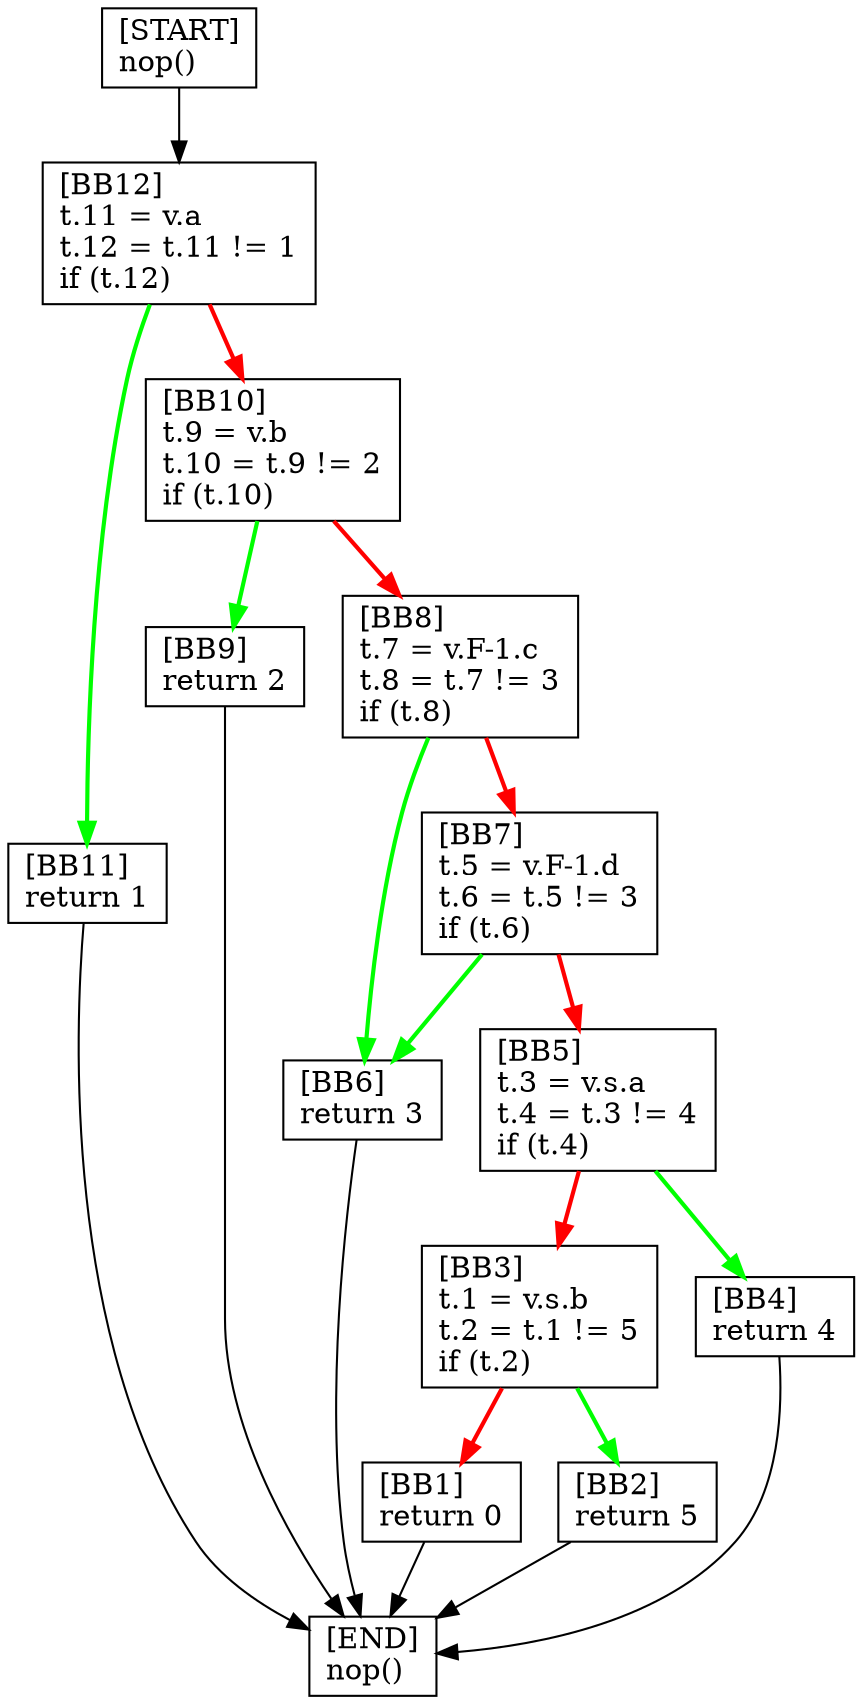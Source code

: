 digraph {
  node [shape=box]
  BB12 [label="[BB12]\lt.11 = v.a\lt.12 = t.11 != 1\lif (t.12)\l"];
  BB11 [label="[BB11]\lreturn 1\l"];
  BB10 [label="[BB10]\lt.9 = v.b\lt.10 = t.9 != 2\lif (t.10)\l"];
  BB9 [label="[BB9]\lreturn 2\l"];
  BB8 [label="[BB8]\lt.7 = v.F-1.c\lt.8 = t.7 != 3\lif (t.8)\l"];
  BB7 [label="[BB7]\lt.5 = v.F-1.d\lt.6 = t.5 != 3\lif (t.6)\l"];
  BB6 [label="[BB6]\lreturn 3\l"];
  BB1 [label="[BB1]\lreturn 0\l"];
  START [label="[START]\lnop()\l"];
  END [label="[END]\lnop()\l"];
  BB2 [label="[BB2]\lreturn 5\l"];
  BB3 [label="[BB3]\lt.1 = v.s.b\lt.2 = t.1 != 5\lif (t.2)\l"];
  BB4 [label="[BB4]\lreturn 4\l"];
  BB5 [label="[BB5]\lt.3 = v.s.a\lt.4 = t.3 != 4\lif (t.4)\l"];
  BB10 -> BB9 [color=green, penwidth=2];
  BB4 -> END;
  BB2 -> END;
  BB10 -> BB8 [color=red, penwidth=2];
  BB3 -> BB1 [color=red, penwidth=2];
  BB8 -> BB7 [color=red, penwidth=2];
  BB5 -> BB3 [color=red, penwidth=2];
  BB11 -> END;
  BB7 -> BB5 [color=red, penwidth=2];
  BB1 -> END;
  BB8 -> BB6 [color=green, penwidth=2];
  BB3 -> BB2 [color=green, penwidth=2];
  BB5 -> BB4 [color=green, penwidth=2];
  START -> BB12;
  BB6 -> END;
  BB12 -> BB11 [color=green, penwidth=2];
  BB9 -> END;
  BB7 -> BB6 [color=green, penwidth=2];
  BB12 -> BB10 [color=red, penwidth=2];
}
